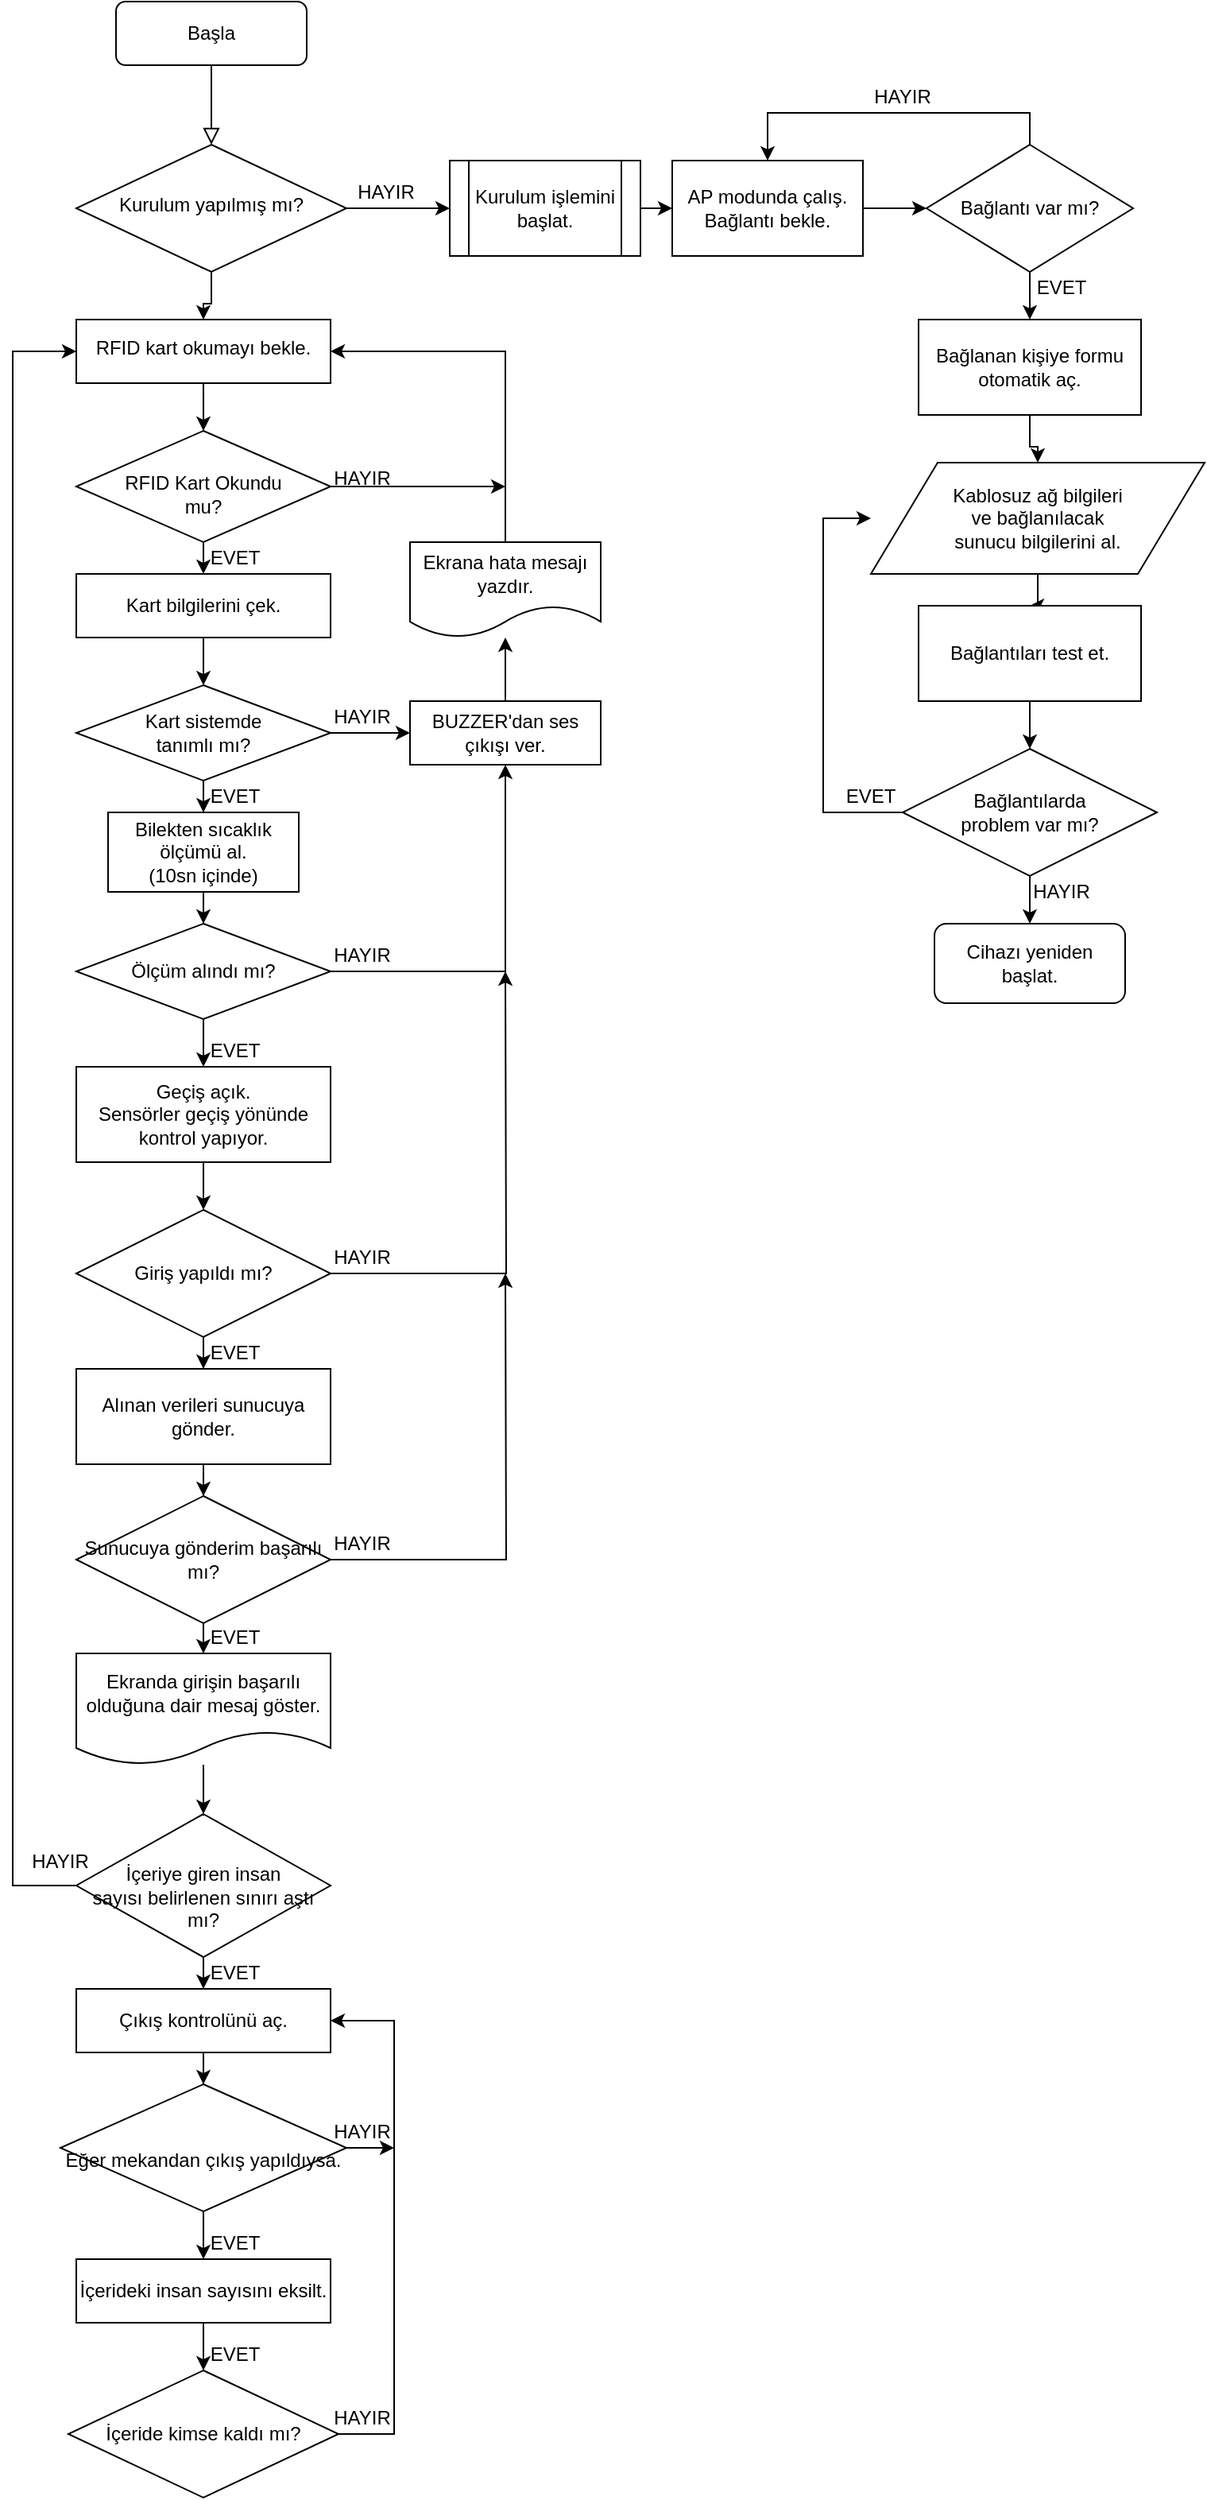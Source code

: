 <mxfile version="14.2.9" type="github">
  <diagram id="C5RBs43oDa-KdzZeNtuy" name="Page-1">
    <mxGraphModel dx="1929" dy="538" grid="1" gridSize="10" guides="1" tooltips="1" connect="1" arrows="1" fold="1" page="1" pageScale="1" pageWidth="827" pageHeight="1169" math="0" shadow="0">
      <root>
        <mxCell id="WIyWlLk6GJQsqaUBKTNV-0" />
        <mxCell id="WIyWlLk6GJQsqaUBKTNV-1" parent="WIyWlLk6GJQsqaUBKTNV-0" />
        <mxCell id="WIyWlLk6GJQsqaUBKTNV-2" value="" style="rounded=0;html=1;jettySize=auto;orthogonalLoop=1;fontSize=11;endArrow=block;endFill=0;endSize=8;strokeWidth=1;shadow=0;labelBackgroundColor=none;edgeStyle=orthogonalEdgeStyle;" parent="WIyWlLk6GJQsqaUBKTNV-1" source="WIyWlLk6GJQsqaUBKTNV-3" target="WIyWlLk6GJQsqaUBKTNV-6" edge="1">
          <mxGeometry relative="1" as="geometry" />
        </mxCell>
        <mxCell id="WIyWlLk6GJQsqaUBKTNV-3" value="&lt;div&gt;Başla&lt;/div&gt;" style="rounded=1;whiteSpace=wrap;html=1;fontSize=12;glass=0;strokeWidth=1;shadow=0;" parent="WIyWlLk6GJQsqaUBKTNV-1" vertex="1">
          <mxGeometry x="65" y="60" width="120" height="40" as="geometry" />
        </mxCell>
        <mxCell id="WKc5_VH6EtH_Ui14ZbQe-13" style="edgeStyle=orthogonalEdgeStyle;rounded=0;orthogonalLoop=1;jettySize=auto;html=1;entryX=0;entryY=0.5;entryDx=0;entryDy=0;" edge="1" parent="WIyWlLk6GJQsqaUBKTNV-1" source="WIyWlLk6GJQsqaUBKTNV-6" target="WKc5_VH6EtH_Ui14ZbQe-8">
          <mxGeometry relative="1" as="geometry" />
        </mxCell>
        <mxCell id="WKc5_VH6EtH_Ui14ZbQe-41" style="edgeStyle=orthogonalEdgeStyle;rounded=0;orthogonalLoop=1;jettySize=auto;html=1;" edge="1" parent="WIyWlLk6GJQsqaUBKTNV-1" source="WIyWlLk6GJQsqaUBKTNV-6" target="WKc5_VH6EtH_Ui14ZbQe-37">
          <mxGeometry relative="1" as="geometry" />
        </mxCell>
        <mxCell id="WIyWlLk6GJQsqaUBKTNV-6" value="Kurulum yapılmış mı?" style="rhombus;whiteSpace=wrap;html=1;shadow=0;fontFamily=Helvetica;fontSize=12;align=center;strokeWidth=1;spacing=6;spacingTop=-4;" parent="WIyWlLk6GJQsqaUBKTNV-1" vertex="1">
          <mxGeometry x="40" y="150" width="170" height="80" as="geometry" />
        </mxCell>
        <mxCell id="WKc5_VH6EtH_Ui14ZbQe-5" value="&lt;div&gt;HAYIR&lt;/div&gt;" style="text;html=1;strokeColor=none;fillColor=none;align=center;verticalAlign=middle;whiteSpace=wrap;rounded=0;" vertex="1" parent="WIyWlLk6GJQsqaUBKTNV-1">
          <mxGeometry x="215" y="170" width="40" height="20" as="geometry" />
        </mxCell>
        <mxCell id="WKc5_VH6EtH_Ui14ZbQe-9" style="edgeStyle=orthogonalEdgeStyle;rounded=0;orthogonalLoop=1;jettySize=auto;html=1;" edge="1" parent="WIyWlLk6GJQsqaUBKTNV-1" source="WKc5_VH6EtH_Ui14ZbQe-8" target="WKc5_VH6EtH_Ui14ZbQe-10">
          <mxGeometry relative="1" as="geometry">
            <mxPoint x="445" y="190" as="targetPoint" />
          </mxGeometry>
        </mxCell>
        <mxCell id="WKc5_VH6EtH_Ui14ZbQe-8" value="Kurulum işlemini başlat." style="shape=process;whiteSpace=wrap;html=1;backgroundOutline=1;" vertex="1" parent="WIyWlLk6GJQsqaUBKTNV-1">
          <mxGeometry x="275" y="160" width="120" height="60" as="geometry" />
        </mxCell>
        <mxCell id="WKc5_VH6EtH_Ui14ZbQe-15" style="edgeStyle=orthogonalEdgeStyle;rounded=0;orthogonalLoop=1;jettySize=auto;html=1;" edge="1" parent="WIyWlLk6GJQsqaUBKTNV-1" source="WKc5_VH6EtH_Ui14ZbQe-10" target="WKc5_VH6EtH_Ui14ZbQe-14">
          <mxGeometry relative="1" as="geometry" />
        </mxCell>
        <mxCell id="WKc5_VH6EtH_Ui14ZbQe-10" value="AP modunda çalış.&lt;br&gt;&lt;div&gt;Bağlantı bekle.&lt;/div&gt;" style="rounded=0;whiteSpace=wrap;html=1;" vertex="1" parent="WIyWlLk6GJQsqaUBKTNV-1">
          <mxGeometry x="415" y="160" width="120" height="60" as="geometry" />
        </mxCell>
        <mxCell id="WKc5_VH6EtH_Ui14ZbQe-16" style="edgeStyle=orthogonalEdgeStyle;rounded=0;orthogonalLoop=1;jettySize=auto;html=1;entryX=0.5;entryY=0;entryDx=0;entryDy=0;" edge="1" parent="WIyWlLk6GJQsqaUBKTNV-1" source="WKc5_VH6EtH_Ui14ZbQe-14" target="WKc5_VH6EtH_Ui14ZbQe-10">
          <mxGeometry relative="1" as="geometry">
            <mxPoint x="640" y="70" as="targetPoint" />
            <Array as="points">
              <mxPoint x="640" y="130" />
              <mxPoint x="475" y="130" />
            </Array>
          </mxGeometry>
        </mxCell>
        <mxCell id="WKc5_VH6EtH_Ui14ZbQe-21" style="edgeStyle=orthogonalEdgeStyle;rounded=0;orthogonalLoop=1;jettySize=auto;html=1;entryX=0.5;entryY=0;entryDx=0;entryDy=0;" edge="1" parent="WIyWlLk6GJQsqaUBKTNV-1" source="WKc5_VH6EtH_Ui14ZbQe-14" target="WKc5_VH6EtH_Ui14ZbQe-20">
          <mxGeometry relative="1" as="geometry" />
        </mxCell>
        <mxCell id="WKc5_VH6EtH_Ui14ZbQe-14" value="Bağlantı var mı?" style="rhombus;whiteSpace=wrap;html=1;" vertex="1" parent="WIyWlLk6GJQsqaUBKTNV-1">
          <mxGeometry x="575" y="150" width="130" height="80" as="geometry" />
        </mxCell>
        <mxCell id="WKc5_VH6EtH_Ui14ZbQe-17" value="&lt;div&gt;HAYIR&lt;/div&gt;" style="text;html=1;strokeColor=none;fillColor=none;align=center;verticalAlign=middle;whiteSpace=wrap;rounded=0;" vertex="1" parent="WIyWlLk6GJQsqaUBKTNV-1">
          <mxGeometry x="540" y="110" width="40" height="20" as="geometry" />
        </mxCell>
        <mxCell id="WKc5_VH6EtH_Ui14ZbQe-23" value="" style="edgeStyle=orthogonalEdgeStyle;rounded=0;orthogonalLoop=1;jettySize=auto;html=1;" edge="1" parent="WIyWlLk6GJQsqaUBKTNV-1" source="WKc5_VH6EtH_Ui14ZbQe-20" target="WKc5_VH6EtH_Ui14ZbQe-22">
          <mxGeometry relative="1" as="geometry" />
        </mxCell>
        <mxCell id="WKc5_VH6EtH_Ui14ZbQe-20" value="&lt;div&gt;Bağlanan kişiye formu otomatik aç.&lt;/div&gt;" style="rounded=0;whiteSpace=wrap;html=1;" vertex="1" parent="WIyWlLk6GJQsqaUBKTNV-1">
          <mxGeometry x="570" y="260" width="140" height="60" as="geometry" />
        </mxCell>
        <mxCell id="WKc5_VH6EtH_Ui14ZbQe-25" value="" style="edgeStyle=orthogonalEdgeStyle;rounded=0;orthogonalLoop=1;jettySize=auto;html=1;" edge="1" parent="WIyWlLk6GJQsqaUBKTNV-1" source="WKc5_VH6EtH_Ui14ZbQe-22" target="WKc5_VH6EtH_Ui14ZbQe-24">
          <mxGeometry relative="1" as="geometry" />
        </mxCell>
        <mxCell id="WKc5_VH6EtH_Ui14ZbQe-22" value="&lt;div&gt;Kablosuz ağ bilgileri&lt;/div&gt;&lt;div&gt;ve bağlanılacak&lt;/div&gt;&lt;div&gt;sunucu bilgilerini al.&lt;/div&gt;" style="shape=parallelogram;whiteSpace=wrap;html=1;boundedLbl=1;rounded=0;" vertex="1" parent="WIyWlLk6GJQsqaUBKTNV-1">
          <mxGeometry x="540" y="350" width="210" height="70" as="geometry" />
        </mxCell>
        <mxCell id="WKc5_VH6EtH_Ui14ZbQe-27" value="" style="edgeStyle=orthogonalEdgeStyle;rounded=0;orthogonalLoop=1;jettySize=auto;html=1;" edge="1" parent="WIyWlLk6GJQsqaUBKTNV-1" source="WKc5_VH6EtH_Ui14ZbQe-24" target="WKc5_VH6EtH_Ui14ZbQe-26">
          <mxGeometry relative="1" as="geometry" />
        </mxCell>
        <mxCell id="WKc5_VH6EtH_Ui14ZbQe-24" value="Bağlantıları test et." style="whiteSpace=wrap;html=1;rounded=0;" vertex="1" parent="WIyWlLk6GJQsqaUBKTNV-1">
          <mxGeometry x="570" y="440" width="140" height="60" as="geometry" />
        </mxCell>
        <mxCell id="WKc5_VH6EtH_Ui14ZbQe-30" style="edgeStyle=orthogonalEdgeStyle;rounded=0;orthogonalLoop=1;jettySize=auto;html=1;" edge="1" parent="WIyWlLk6GJQsqaUBKTNV-1" source="WKc5_VH6EtH_Ui14ZbQe-26">
          <mxGeometry relative="1" as="geometry">
            <mxPoint x="540" y="385" as="targetPoint" />
            <Array as="points">
              <mxPoint x="510" y="570" />
              <mxPoint x="510" y="385" />
            </Array>
          </mxGeometry>
        </mxCell>
        <mxCell id="WKc5_VH6EtH_Ui14ZbQe-33" style="edgeStyle=orthogonalEdgeStyle;rounded=0;orthogonalLoop=1;jettySize=auto;html=1;entryX=0.5;entryY=0;entryDx=0;entryDy=0;" edge="1" parent="WIyWlLk6GJQsqaUBKTNV-1" source="WKc5_VH6EtH_Ui14ZbQe-26" target="WKc5_VH6EtH_Ui14ZbQe-32">
          <mxGeometry relative="1" as="geometry" />
        </mxCell>
        <mxCell id="WKc5_VH6EtH_Ui14ZbQe-26" value="&lt;div&gt;Bağlantılarda&lt;/div&gt;&lt;div&gt;problem var mı?&lt;/div&gt;" style="rhombus;whiteSpace=wrap;html=1;rounded=0;" vertex="1" parent="WIyWlLk6GJQsqaUBKTNV-1">
          <mxGeometry x="560" y="530" width="160" height="80" as="geometry" />
        </mxCell>
        <mxCell id="WKc5_VH6EtH_Ui14ZbQe-29" value="EVET" style="text;html=1;strokeColor=none;fillColor=none;align=center;verticalAlign=middle;whiteSpace=wrap;rounded=0;" vertex="1" parent="WIyWlLk6GJQsqaUBKTNV-1">
          <mxGeometry x="520" y="550" width="40" height="20" as="geometry" />
        </mxCell>
        <mxCell id="WKc5_VH6EtH_Ui14ZbQe-32" value="&lt;div&gt;Cihazı yeniden başlat.&lt;/div&gt;" style="rounded=1;whiteSpace=wrap;html=1;" vertex="1" parent="WIyWlLk6GJQsqaUBKTNV-1">
          <mxGeometry x="580" y="640" width="120" height="50" as="geometry" />
        </mxCell>
        <mxCell id="WKc5_VH6EtH_Ui14ZbQe-35" value="&lt;div&gt;EVET&lt;/div&gt;" style="text;html=1;strokeColor=none;fillColor=none;align=center;verticalAlign=middle;whiteSpace=wrap;rounded=0;" vertex="1" parent="WIyWlLk6GJQsqaUBKTNV-1">
          <mxGeometry x="640" y="230" width="40" height="20" as="geometry" />
        </mxCell>
        <mxCell id="WKc5_VH6EtH_Ui14ZbQe-36" value="&lt;div&gt;HAYIR&lt;/div&gt;" style="text;html=1;strokeColor=none;fillColor=none;align=center;verticalAlign=middle;whiteSpace=wrap;rounded=0;" vertex="1" parent="WIyWlLk6GJQsqaUBKTNV-1">
          <mxGeometry x="640" y="610" width="40" height="20" as="geometry" />
        </mxCell>
        <mxCell id="WKc5_VH6EtH_Ui14ZbQe-43" value="" style="edgeStyle=orthogonalEdgeStyle;rounded=0;orthogonalLoop=1;jettySize=auto;html=1;" edge="1" parent="WIyWlLk6GJQsqaUBKTNV-1" source="WKc5_VH6EtH_Ui14ZbQe-37" target="WKc5_VH6EtH_Ui14ZbQe-42">
          <mxGeometry relative="1" as="geometry" />
        </mxCell>
        <mxCell id="WKc5_VH6EtH_Ui14ZbQe-37" value="&lt;div&gt;RFID kart okumayı bekle.&lt;/div&gt;" style="whiteSpace=wrap;html=1;shadow=0;strokeWidth=1;spacing=6;spacingTop=-4;" vertex="1" parent="WIyWlLk6GJQsqaUBKTNV-1">
          <mxGeometry x="40" y="260" width="160" height="40" as="geometry" />
        </mxCell>
        <mxCell id="WKc5_VH6EtH_Ui14ZbQe-47" style="edgeStyle=orthogonalEdgeStyle;rounded=0;orthogonalLoop=1;jettySize=auto;html=1;" edge="1" parent="WIyWlLk6GJQsqaUBKTNV-1" source="WKc5_VH6EtH_Ui14ZbQe-42">
          <mxGeometry relative="1" as="geometry">
            <mxPoint x="120" y="420" as="targetPoint" />
          </mxGeometry>
        </mxCell>
        <mxCell id="WKc5_VH6EtH_Ui14ZbQe-61" style="edgeStyle=orthogonalEdgeStyle;rounded=0;orthogonalLoop=1;jettySize=auto;html=1;" edge="1" parent="WIyWlLk6GJQsqaUBKTNV-1" source="WKc5_VH6EtH_Ui14ZbQe-42">
          <mxGeometry relative="1" as="geometry">
            <mxPoint x="310" y="365" as="targetPoint" />
          </mxGeometry>
        </mxCell>
        <mxCell id="WKc5_VH6EtH_Ui14ZbQe-42" value="&lt;div&gt;&lt;br&gt;&lt;/div&gt;&lt;div&gt;RFID Kart Okundu&lt;/div&gt;&lt;div&gt;mu?&lt;/div&gt;" style="rhombus;whiteSpace=wrap;html=1;shadow=0;strokeWidth=1;spacing=6;spacingTop=-4;" vertex="1" parent="WIyWlLk6GJQsqaUBKTNV-1">
          <mxGeometry x="40" y="330" width="160" height="70" as="geometry" />
        </mxCell>
        <mxCell id="WKc5_VH6EtH_Ui14ZbQe-45" value="&lt;div&gt;HAYIR&lt;/div&gt;" style="text;html=1;strokeColor=none;fillColor=none;align=center;verticalAlign=middle;whiteSpace=wrap;rounded=0;" vertex="1" parent="WIyWlLk6GJQsqaUBKTNV-1">
          <mxGeometry x="200" y="350" width="40" height="20" as="geometry" />
        </mxCell>
        <mxCell id="WKc5_VH6EtH_Ui14ZbQe-52" style="edgeStyle=orthogonalEdgeStyle;rounded=0;orthogonalLoop=1;jettySize=auto;html=1;entryX=0.5;entryY=0;entryDx=0;entryDy=0;" edge="1" parent="WIyWlLk6GJQsqaUBKTNV-1" source="WKc5_VH6EtH_Ui14ZbQe-48" target="WKc5_VH6EtH_Ui14ZbQe-50">
          <mxGeometry relative="1" as="geometry" />
        </mxCell>
        <mxCell id="WKc5_VH6EtH_Ui14ZbQe-48" value="Kart bilgilerini çek." style="rounded=0;whiteSpace=wrap;html=1;" vertex="1" parent="WIyWlLk6GJQsqaUBKTNV-1">
          <mxGeometry x="40" y="420" width="160" height="40" as="geometry" />
        </mxCell>
        <mxCell id="WKc5_VH6EtH_Ui14ZbQe-49" value="&lt;div&gt;EVET&lt;/div&gt;" style="text;html=1;strokeColor=none;fillColor=none;align=center;verticalAlign=middle;whiteSpace=wrap;rounded=0;" vertex="1" parent="WIyWlLk6GJQsqaUBKTNV-1">
          <mxGeometry x="120" y="400" width="40" height="20" as="geometry" />
        </mxCell>
        <mxCell id="WKc5_VH6EtH_Ui14ZbQe-53" style="edgeStyle=orthogonalEdgeStyle;rounded=0;orthogonalLoop=1;jettySize=auto;html=1;" edge="1" parent="WIyWlLk6GJQsqaUBKTNV-1" source="WKc5_VH6EtH_Ui14ZbQe-50" target="WKc5_VH6EtH_Ui14ZbQe-54">
          <mxGeometry relative="1" as="geometry">
            <mxPoint x="240" y="520" as="targetPoint" />
          </mxGeometry>
        </mxCell>
        <mxCell id="WKc5_VH6EtH_Ui14ZbQe-63" value="" style="edgeStyle=orthogonalEdgeStyle;rounded=0;orthogonalLoop=1;jettySize=auto;html=1;" edge="1" parent="WIyWlLk6GJQsqaUBKTNV-1" source="WKc5_VH6EtH_Ui14ZbQe-50" target="WKc5_VH6EtH_Ui14ZbQe-62">
          <mxGeometry relative="1" as="geometry" />
        </mxCell>
        <mxCell id="WKc5_VH6EtH_Ui14ZbQe-50" value="&lt;div&gt;Kart sistemde&lt;/div&gt;&lt;div&gt;tanımlı mı?&lt;/div&gt;" style="rhombus;whiteSpace=wrap;html=1;" vertex="1" parent="WIyWlLk6GJQsqaUBKTNV-1">
          <mxGeometry x="40" y="490" width="160" height="60" as="geometry" />
        </mxCell>
        <mxCell id="WKc5_VH6EtH_Ui14ZbQe-57" value="" style="edgeStyle=orthogonalEdgeStyle;rounded=0;orthogonalLoop=1;jettySize=auto;html=1;" edge="1" parent="WIyWlLk6GJQsqaUBKTNV-1" source="WKc5_VH6EtH_Ui14ZbQe-54" target="WKc5_VH6EtH_Ui14ZbQe-56">
          <mxGeometry relative="1" as="geometry" />
        </mxCell>
        <mxCell id="WKc5_VH6EtH_Ui14ZbQe-54" value="BUZZER&#39;dan ses çıkışı ver." style="rounded=0;whiteSpace=wrap;html=1;" vertex="1" parent="WIyWlLk6GJQsqaUBKTNV-1">
          <mxGeometry x="250" y="500" width="120" height="40" as="geometry" />
        </mxCell>
        <mxCell id="WKc5_VH6EtH_Ui14ZbQe-60" style="edgeStyle=orthogonalEdgeStyle;rounded=0;orthogonalLoop=1;jettySize=auto;html=1;entryX=1;entryY=0.5;entryDx=0;entryDy=0;" edge="1" parent="WIyWlLk6GJQsqaUBKTNV-1" source="WKc5_VH6EtH_Ui14ZbQe-56" target="WKc5_VH6EtH_Ui14ZbQe-37">
          <mxGeometry relative="1" as="geometry">
            <Array as="points">
              <mxPoint x="310" y="280" />
            </Array>
          </mxGeometry>
        </mxCell>
        <mxCell id="WKc5_VH6EtH_Ui14ZbQe-56" value="Ekrana hata mesajı yazdır." style="shape=document;whiteSpace=wrap;html=1;boundedLbl=1;rounded=0;size=0.333;" vertex="1" parent="WIyWlLk6GJQsqaUBKTNV-1">
          <mxGeometry x="250" y="400" width="120" height="60" as="geometry" />
        </mxCell>
        <mxCell id="WKc5_VH6EtH_Ui14ZbQe-58" value="HAYIR" style="text;html=1;strokeColor=none;fillColor=none;align=center;verticalAlign=middle;whiteSpace=wrap;rounded=0;" vertex="1" parent="WIyWlLk6GJQsqaUBKTNV-1">
          <mxGeometry x="200" y="500" width="40" height="20" as="geometry" />
        </mxCell>
        <mxCell id="WKc5_VH6EtH_Ui14ZbQe-65" value="" style="edgeStyle=orthogonalEdgeStyle;rounded=0;orthogonalLoop=1;jettySize=auto;html=1;" edge="1" parent="WIyWlLk6GJQsqaUBKTNV-1" source="WKc5_VH6EtH_Ui14ZbQe-62" target="WKc5_VH6EtH_Ui14ZbQe-64">
          <mxGeometry relative="1" as="geometry" />
        </mxCell>
        <mxCell id="WKc5_VH6EtH_Ui14ZbQe-62" value="Bilekten sıcaklık ölçümü al.&lt;br&gt;(10sn içinde)" style="whiteSpace=wrap;html=1;" vertex="1" parent="WIyWlLk6GJQsqaUBKTNV-1">
          <mxGeometry x="60" y="570" width="120" height="50" as="geometry" />
        </mxCell>
        <mxCell id="WKc5_VH6EtH_Ui14ZbQe-66" style="edgeStyle=orthogonalEdgeStyle;rounded=0;orthogonalLoop=1;jettySize=auto;html=1;entryX=0.5;entryY=1;entryDx=0;entryDy=0;" edge="1" parent="WIyWlLk6GJQsqaUBKTNV-1" source="WKc5_VH6EtH_Ui14ZbQe-64" target="WKc5_VH6EtH_Ui14ZbQe-54">
          <mxGeometry relative="1" as="geometry" />
        </mxCell>
        <mxCell id="WKc5_VH6EtH_Ui14ZbQe-70" value="" style="edgeStyle=orthogonalEdgeStyle;rounded=0;orthogonalLoop=1;jettySize=auto;html=1;" edge="1" parent="WIyWlLk6GJQsqaUBKTNV-1" source="WKc5_VH6EtH_Ui14ZbQe-64" target="WKc5_VH6EtH_Ui14ZbQe-69">
          <mxGeometry relative="1" as="geometry" />
        </mxCell>
        <mxCell id="WKc5_VH6EtH_Ui14ZbQe-64" value="Ölçüm alındı mı?" style="rhombus;whiteSpace=wrap;html=1;" vertex="1" parent="WIyWlLk6GJQsqaUBKTNV-1">
          <mxGeometry x="40" y="640" width="160" height="60" as="geometry" />
        </mxCell>
        <mxCell id="WKc5_VH6EtH_Ui14ZbQe-67" value="HAYIR" style="text;html=1;strokeColor=none;fillColor=none;align=center;verticalAlign=middle;whiteSpace=wrap;rounded=0;" vertex="1" parent="WIyWlLk6GJQsqaUBKTNV-1">
          <mxGeometry x="200" y="650" width="40" height="20" as="geometry" />
        </mxCell>
        <mxCell id="WKc5_VH6EtH_Ui14ZbQe-68" value="&lt;div&gt;EVET&lt;/div&gt;" style="text;html=1;strokeColor=none;fillColor=none;align=center;verticalAlign=middle;whiteSpace=wrap;rounded=0;" vertex="1" parent="WIyWlLk6GJQsqaUBKTNV-1">
          <mxGeometry x="120" y="550" width="40" height="20" as="geometry" />
        </mxCell>
        <mxCell id="WKc5_VH6EtH_Ui14ZbQe-72" value="" style="edgeStyle=orthogonalEdgeStyle;rounded=0;orthogonalLoop=1;jettySize=auto;html=1;" edge="1" parent="WIyWlLk6GJQsqaUBKTNV-1" source="WKc5_VH6EtH_Ui14ZbQe-69" target="WKc5_VH6EtH_Ui14ZbQe-71">
          <mxGeometry relative="1" as="geometry" />
        </mxCell>
        <mxCell id="WKc5_VH6EtH_Ui14ZbQe-69" value="&lt;div&gt;Geçiş açık.&lt;/div&gt;&lt;div&gt;Sensörler geçiş yönünde kontrol yapıyor.&lt;/div&gt;" style="whiteSpace=wrap;html=1;" vertex="1" parent="WIyWlLk6GJQsqaUBKTNV-1">
          <mxGeometry x="40" y="730" width="160" height="60" as="geometry" />
        </mxCell>
        <mxCell id="WKc5_VH6EtH_Ui14ZbQe-73" style="edgeStyle=orthogonalEdgeStyle;rounded=0;orthogonalLoop=1;jettySize=auto;html=1;" edge="1" parent="WIyWlLk6GJQsqaUBKTNV-1" source="WKc5_VH6EtH_Ui14ZbQe-71">
          <mxGeometry relative="1" as="geometry">
            <mxPoint x="310" y="670" as="targetPoint" />
          </mxGeometry>
        </mxCell>
        <mxCell id="WKc5_VH6EtH_Ui14ZbQe-77" value="" style="edgeStyle=orthogonalEdgeStyle;rounded=0;orthogonalLoop=1;jettySize=auto;html=1;" edge="1" parent="WIyWlLk6GJQsqaUBKTNV-1" source="WKc5_VH6EtH_Ui14ZbQe-71" target="WKc5_VH6EtH_Ui14ZbQe-76">
          <mxGeometry relative="1" as="geometry" />
        </mxCell>
        <mxCell id="WKc5_VH6EtH_Ui14ZbQe-71" value="Giriş yapıldı mı?" style="rhombus;whiteSpace=wrap;html=1;" vertex="1" parent="WIyWlLk6GJQsqaUBKTNV-1">
          <mxGeometry x="40" y="820" width="160" height="80" as="geometry" />
        </mxCell>
        <mxCell id="WKc5_VH6EtH_Ui14ZbQe-74" value="HAYIR" style="text;html=1;strokeColor=none;fillColor=none;align=center;verticalAlign=middle;whiteSpace=wrap;rounded=0;" vertex="1" parent="WIyWlLk6GJQsqaUBKTNV-1">
          <mxGeometry x="200" y="840" width="40" height="20" as="geometry" />
        </mxCell>
        <mxCell id="WKc5_VH6EtH_Ui14ZbQe-79" value="" style="edgeStyle=orthogonalEdgeStyle;rounded=0;orthogonalLoop=1;jettySize=auto;html=1;" edge="1" parent="WIyWlLk6GJQsqaUBKTNV-1" source="WKc5_VH6EtH_Ui14ZbQe-76" target="WKc5_VH6EtH_Ui14ZbQe-78">
          <mxGeometry relative="1" as="geometry" />
        </mxCell>
        <mxCell id="WKc5_VH6EtH_Ui14ZbQe-76" value="Alınan verileri sunucuya gönder." style="whiteSpace=wrap;html=1;" vertex="1" parent="WIyWlLk6GJQsqaUBKTNV-1">
          <mxGeometry x="40" y="920" width="160" height="60" as="geometry" />
        </mxCell>
        <mxCell id="WKc5_VH6EtH_Ui14ZbQe-84" style="edgeStyle=orthogonalEdgeStyle;rounded=0;orthogonalLoop=1;jettySize=auto;html=1;" edge="1" parent="WIyWlLk6GJQsqaUBKTNV-1" source="WKc5_VH6EtH_Ui14ZbQe-78">
          <mxGeometry relative="1" as="geometry">
            <mxPoint x="310" y="860" as="targetPoint" />
          </mxGeometry>
        </mxCell>
        <mxCell id="WKc5_VH6EtH_Ui14ZbQe-87" value="" style="edgeStyle=orthogonalEdgeStyle;rounded=0;orthogonalLoop=1;jettySize=auto;html=1;" edge="1" parent="WIyWlLk6GJQsqaUBKTNV-1" source="WKc5_VH6EtH_Ui14ZbQe-78" target="WKc5_VH6EtH_Ui14ZbQe-86">
          <mxGeometry relative="1" as="geometry" />
        </mxCell>
        <mxCell id="WKc5_VH6EtH_Ui14ZbQe-78" value="Sunucuya gönderim başarılı mı?" style="rhombus;whiteSpace=wrap;html=1;" vertex="1" parent="WIyWlLk6GJQsqaUBKTNV-1">
          <mxGeometry x="40" y="1000" width="160" height="80" as="geometry" />
        </mxCell>
        <mxCell id="WKc5_VH6EtH_Ui14ZbQe-82" value="&lt;div&gt;EVET&lt;/div&gt;" style="text;html=1;strokeColor=none;fillColor=none;align=center;verticalAlign=middle;whiteSpace=wrap;rounded=0;" vertex="1" parent="WIyWlLk6GJQsqaUBKTNV-1">
          <mxGeometry x="120" y="710" width="40" height="20" as="geometry" />
        </mxCell>
        <mxCell id="WKc5_VH6EtH_Ui14ZbQe-83" value="&lt;div&gt;EVET&lt;/div&gt;" style="text;html=1;strokeColor=none;fillColor=none;align=center;verticalAlign=middle;whiteSpace=wrap;rounded=0;" vertex="1" parent="WIyWlLk6GJQsqaUBKTNV-1">
          <mxGeometry x="120" y="900" width="40" height="20" as="geometry" />
        </mxCell>
        <mxCell id="WKc5_VH6EtH_Ui14ZbQe-85" value="HAYIR" style="text;html=1;strokeColor=none;fillColor=none;align=center;verticalAlign=middle;whiteSpace=wrap;rounded=0;" vertex="1" parent="WIyWlLk6GJQsqaUBKTNV-1">
          <mxGeometry x="200" y="1020" width="40" height="20" as="geometry" />
        </mxCell>
        <mxCell id="WKc5_VH6EtH_Ui14ZbQe-90" value="" style="edgeStyle=orthogonalEdgeStyle;rounded=0;orthogonalLoop=1;jettySize=auto;html=1;" edge="1" parent="WIyWlLk6GJQsqaUBKTNV-1" source="WKc5_VH6EtH_Ui14ZbQe-86" target="WKc5_VH6EtH_Ui14ZbQe-93">
          <mxGeometry relative="1" as="geometry">
            <mxPoint x="120" y="1200" as="targetPoint" />
          </mxGeometry>
        </mxCell>
        <mxCell id="WKc5_VH6EtH_Ui14ZbQe-86" value="Ekranda girişin başarılı olduğuna dair mesaj göster." style="shape=document;whiteSpace=wrap;html=1;boundedLbl=1;" vertex="1" parent="WIyWlLk6GJQsqaUBKTNV-1">
          <mxGeometry x="40" y="1099" width="160" height="70" as="geometry" />
        </mxCell>
        <mxCell id="WKc5_VH6EtH_Ui14ZbQe-88" value="&lt;div&gt;EVET&lt;/div&gt;" style="text;html=1;strokeColor=none;fillColor=none;align=center;verticalAlign=middle;whiteSpace=wrap;rounded=0;" vertex="1" parent="WIyWlLk6GJQsqaUBKTNV-1">
          <mxGeometry x="120" y="1079" width="40" height="20" as="geometry" />
        </mxCell>
        <mxCell id="WKc5_VH6EtH_Ui14ZbQe-91" style="edgeStyle=orthogonalEdgeStyle;rounded=0;orthogonalLoop=1;jettySize=auto;html=1;entryX=0;entryY=0.5;entryDx=0;entryDy=0;exitX=0;exitY=0.5;exitDx=0;exitDy=0;" edge="1" parent="WIyWlLk6GJQsqaUBKTNV-1" source="WKc5_VH6EtH_Ui14ZbQe-93" target="WKc5_VH6EtH_Ui14ZbQe-37">
          <mxGeometry relative="1" as="geometry">
            <mxPoint x="60" y="1213" as="sourcePoint" />
            <Array as="points">
              <mxPoint y="1245" />
              <mxPoint y="280" />
            </Array>
          </mxGeometry>
        </mxCell>
        <mxCell id="WKc5_VH6EtH_Ui14ZbQe-98" value="" style="edgeStyle=orthogonalEdgeStyle;rounded=0;orthogonalLoop=1;jettySize=auto;html=1;" edge="1" parent="WIyWlLk6GJQsqaUBKTNV-1" source="WKc5_VH6EtH_Ui14ZbQe-93" target="WKc5_VH6EtH_Ui14ZbQe-97">
          <mxGeometry relative="1" as="geometry" />
        </mxCell>
        <mxCell id="WKc5_VH6EtH_Ui14ZbQe-93" value="&lt;div&gt;&lt;br&gt;&lt;/div&gt;&lt;div&gt;İçeriye giren insan&lt;/div&gt;&lt;div&gt;sayısı belirlenen sınırı aştı mı?&lt;/div&gt;" style="rhombus;whiteSpace=wrap;html=1;" vertex="1" parent="WIyWlLk6GJQsqaUBKTNV-1">
          <mxGeometry x="40" y="1200" width="160" height="90" as="geometry" />
        </mxCell>
        <mxCell id="WKc5_VH6EtH_Ui14ZbQe-95" value="HAYIR" style="text;html=1;strokeColor=none;fillColor=none;align=center;verticalAlign=middle;whiteSpace=wrap;rounded=0;" vertex="1" parent="WIyWlLk6GJQsqaUBKTNV-1">
          <mxGeometry x="10" y="1220" width="40" height="20" as="geometry" />
        </mxCell>
        <mxCell id="WKc5_VH6EtH_Ui14ZbQe-100" value="" style="edgeStyle=orthogonalEdgeStyle;rounded=0;orthogonalLoop=1;jettySize=auto;html=1;" edge="1" parent="WIyWlLk6GJQsqaUBKTNV-1" source="WKc5_VH6EtH_Ui14ZbQe-97" target="WKc5_VH6EtH_Ui14ZbQe-99">
          <mxGeometry relative="1" as="geometry" />
        </mxCell>
        <mxCell id="WKc5_VH6EtH_Ui14ZbQe-97" value="Çıkış kontrolünü aç." style="whiteSpace=wrap;html=1;" vertex="1" parent="WIyWlLk6GJQsqaUBKTNV-1">
          <mxGeometry x="40" y="1310" width="160" height="40" as="geometry" />
        </mxCell>
        <mxCell id="WKc5_VH6EtH_Ui14ZbQe-102" value="" style="edgeStyle=orthogonalEdgeStyle;rounded=0;orthogonalLoop=1;jettySize=auto;html=1;" edge="1" parent="WIyWlLk6GJQsqaUBKTNV-1" source="WKc5_VH6EtH_Ui14ZbQe-99" target="WKc5_VH6EtH_Ui14ZbQe-101">
          <mxGeometry relative="1" as="geometry" />
        </mxCell>
        <mxCell id="WKc5_VH6EtH_Ui14ZbQe-108" style="edgeStyle=orthogonalEdgeStyle;rounded=0;orthogonalLoop=1;jettySize=auto;html=1;" edge="1" parent="WIyWlLk6GJQsqaUBKTNV-1" source="WKc5_VH6EtH_Ui14ZbQe-99">
          <mxGeometry relative="1" as="geometry">
            <mxPoint x="240" y="1410" as="targetPoint" />
          </mxGeometry>
        </mxCell>
        <mxCell id="WKc5_VH6EtH_Ui14ZbQe-99" value="&lt;div&gt;&lt;br&gt;&lt;/div&gt;&lt;div&gt;Eğer mekandan çıkış yapıldıysa.&lt;/div&gt;" style="rhombus;whiteSpace=wrap;html=1;" vertex="1" parent="WIyWlLk6GJQsqaUBKTNV-1">
          <mxGeometry x="30" y="1370" width="180" height="80" as="geometry" />
        </mxCell>
        <mxCell id="WKc5_VH6EtH_Ui14ZbQe-105" value="" style="edgeStyle=orthogonalEdgeStyle;rounded=0;orthogonalLoop=1;jettySize=auto;html=1;" edge="1" parent="WIyWlLk6GJQsqaUBKTNV-1" source="WKc5_VH6EtH_Ui14ZbQe-101" target="WKc5_VH6EtH_Ui14ZbQe-104">
          <mxGeometry relative="1" as="geometry" />
        </mxCell>
        <mxCell id="WKc5_VH6EtH_Ui14ZbQe-101" value="İçerideki insan sayısını eksilt." style="whiteSpace=wrap;html=1;" vertex="1" parent="WIyWlLk6GJQsqaUBKTNV-1">
          <mxGeometry x="40" y="1480" width="160" height="40" as="geometry" />
        </mxCell>
        <mxCell id="WKc5_VH6EtH_Ui14ZbQe-103" value="&lt;div&gt;EVET&lt;/div&gt;" style="text;html=1;strokeColor=none;fillColor=none;align=center;verticalAlign=middle;whiteSpace=wrap;rounded=0;" vertex="1" parent="WIyWlLk6GJQsqaUBKTNV-1">
          <mxGeometry x="120" y="1290" width="40" height="20" as="geometry" />
        </mxCell>
        <mxCell id="WKc5_VH6EtH_Ui14ZbQe-106" style="edgeStyle=orthogonalEdgeStyle;rounded=0;orthogonalLoop=1;jettySize=auto;html=1;entryX=1;entryY=0.5;entryDx=0;entryDy=0;" edge="1" parent="WIyWlLk6GJQsqaUBKTNV-1" source="WKc5_VH6EtH_Ui14ZbQe-104" target="WKc5_VH6EtH_Ui14ZbQe-97">
          <mxGeometry relative="1" as="geometry">
            <Array as="points">
              <mxPoint x="240" y="1590" />
              <mxPoint x="240" y="1330" />
            </Array>
          </mxGeometry>
        </mxCell>
        <mxCell id="WKc5_VH6EtH_Ui14ZbQe-104" value="İçeride kimse kaldı mı?" style="rhombus;whiteSpace=wrap;html=1;" vertex="1" parent="WIyWlLk6GJQsqaUBKTNV-1">
          <mxGeometry x="35" y="1550" width="170" height="80" as="geometry" />
        </mxCell>
        <mxCell id="WKc5_VH6EtH_Ui14ZbQe-109" value="HAYIR" style="text;html=1;strokeColor=none;fillColor=none;align=center;verticalAlign=middle;whiteSpace=wrap;rounded=0;" vertex="1" parent="WIyWlLk6GJQsqaUBKTNV-1">
          <mxGeometry x="200" y="1390" width="40" height="20" as="geometry" />
        </mxCell>
        <mxCell id="WKc5_VH6EtH_Ui14ZbQe-110" value="HAYIR" style="text;html=1;strokeColor=none;fillColor=none;align=center;verticalAlign=middle;whiteSpace=wrap;rounded=0;" vertex="1" parent="WIyWlLk6GJQsqaUBKTNV-1">
          <mxGeometry x="200" y="1570" width="40" height="20" as="geometry" />
        </mxCell>
        <mxCell id="WKc5_VH6EtH_Ui14ZbQe-111" value="&lt;div&gt;EVET&lt;/div&gt;" style="text;html=1;strokeColor=none;fillColor=none;align=center;verticalAlign=middle;whiteSpace=wrap;rounded=0;" vertex="1" parent="WIyWlLk6GJQsqaUBKTNV-1">
          <mxGeometry x="120" y="1460" width="40" height="20" as="geometry" />
        </mxCell>
        <mxCell id="WKc5_VH6EtH_Ui14ZbQe-112" value="&lt;div&gt;EVET&lt;/div&gt;" style="text;html=1;strokeColor=none;fillColor=none;align=center;verticalAlign=middle;whiteSpace=wrap;rounded=0;" vertex="1" parent="WIyWlLk6GJQsqaUBKTNV-1">
          <mxGeometry x="120" y="1530" width="40" height="20" as="geometry" />
        </mxCell>
      </root>
    </mxGraphModel>
  </diagram>
</mxfile>
